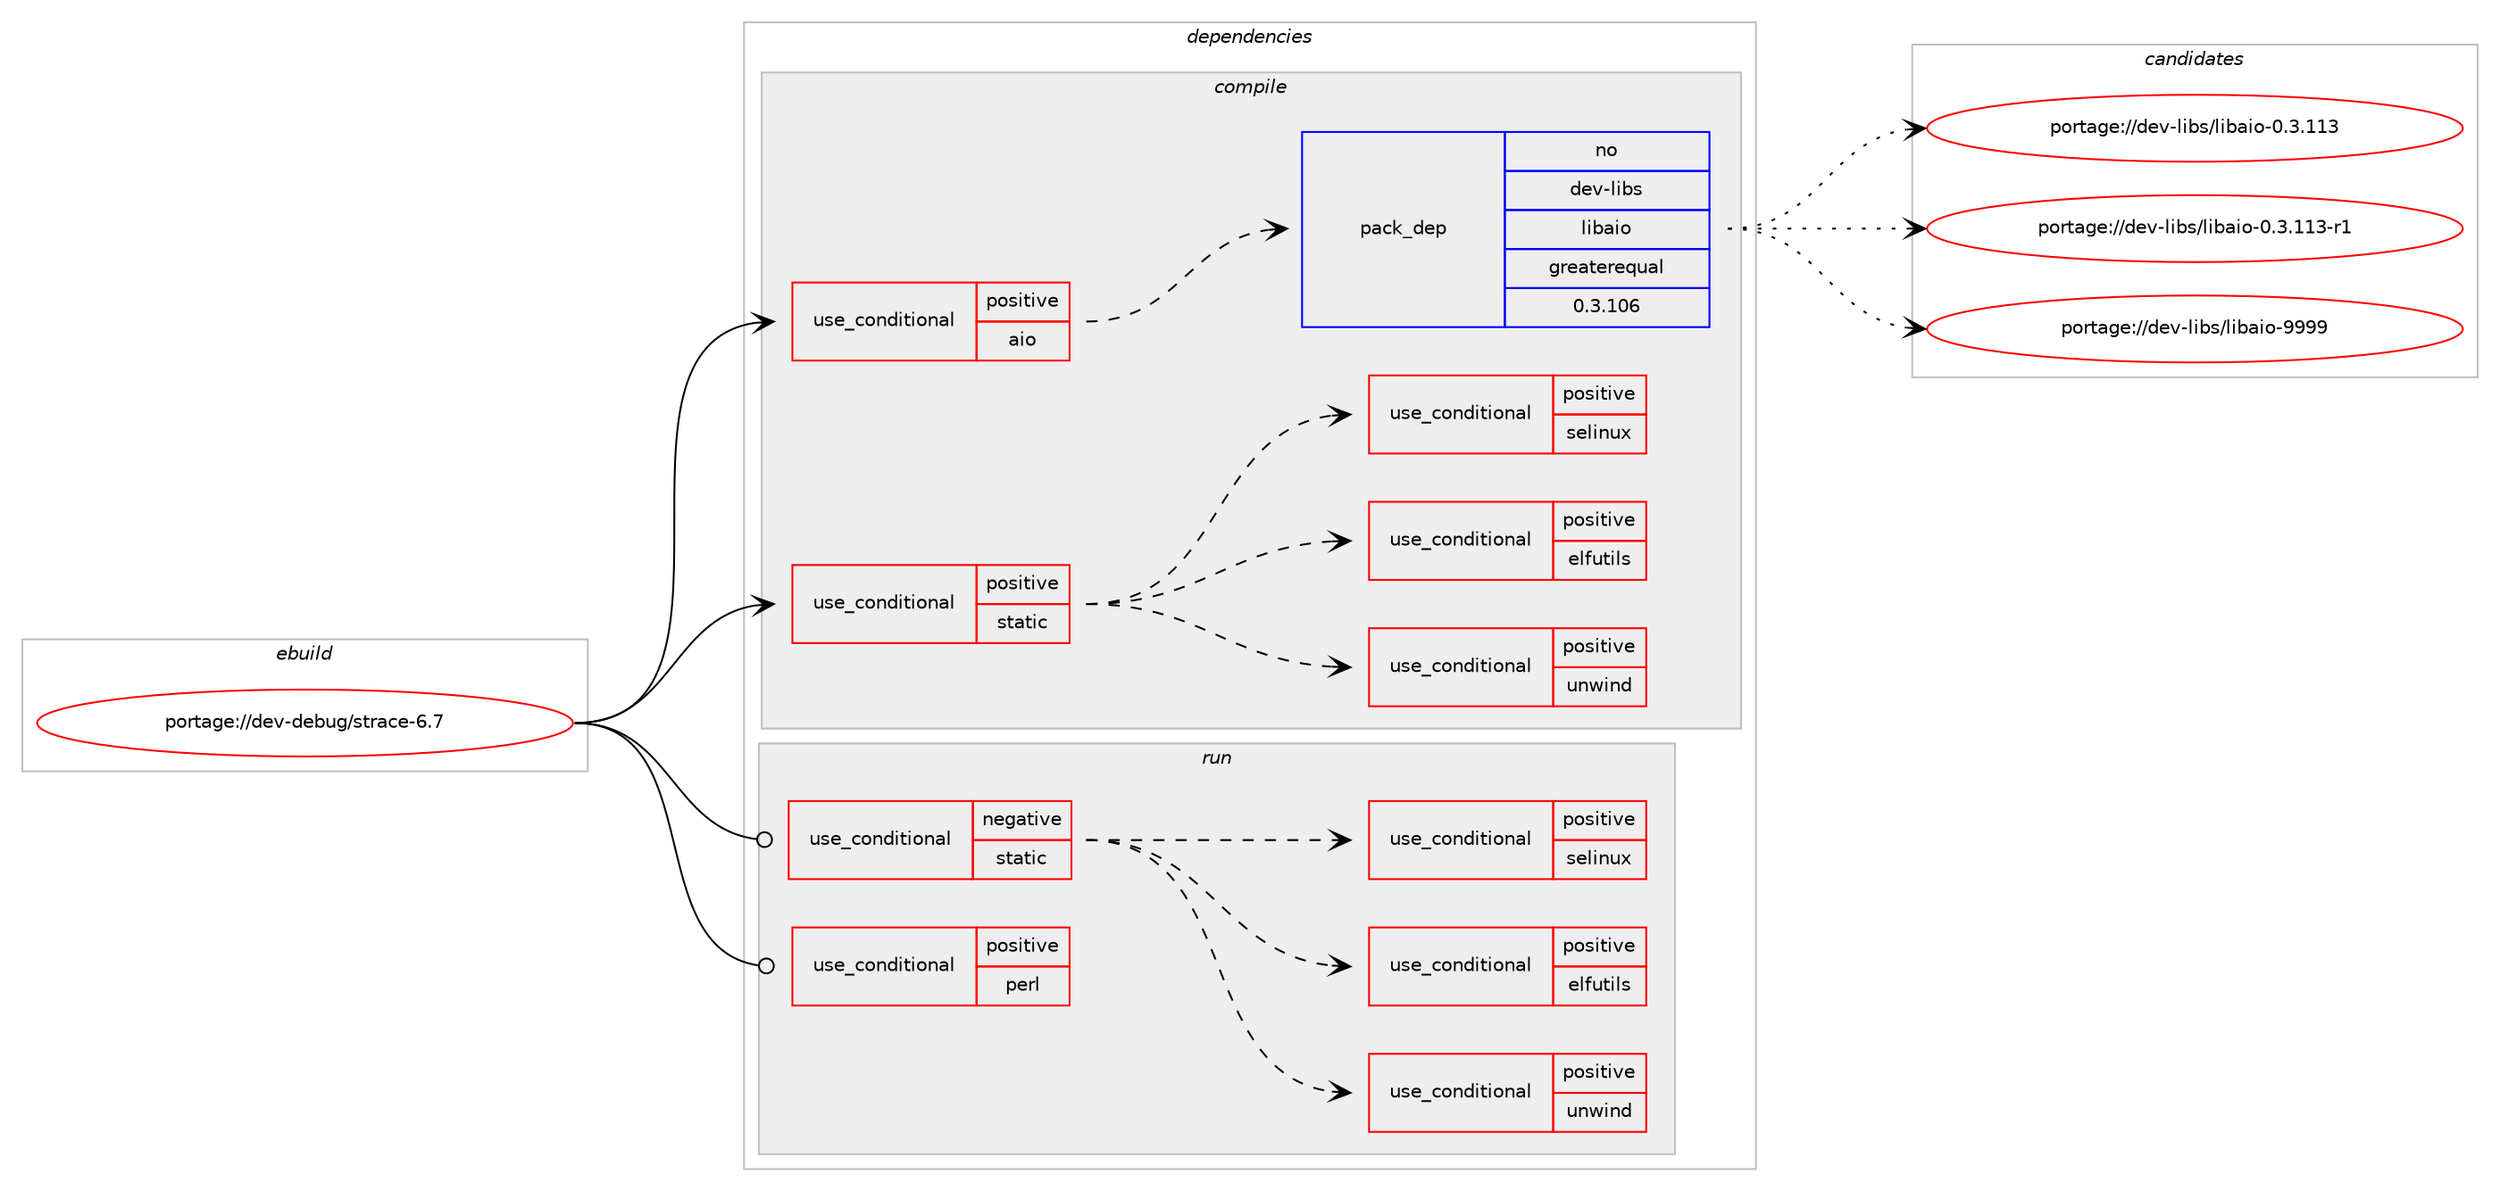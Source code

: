 digraph prolog {

# *************
# Graph options
# *************

newrank=true;
concentrate=true;
compound=true;
graph [rankdir=LR,fontname=Helvetica,fontsize=10,ranksep=1.5];#, ranksep=2.5, nodesep=0.2];
edge  [arrowhead=vee];
node  [fontname=Helvetica,fontsize=10];

# **********
# The ebuild
# **********

subgraph cluster_leftcol {
color=gray;
rank=same;
label=<<i>ebuild</i>>;
id [label="portage://dev-debug/strace-6.7", color=red, width=4, href="../dev-debug/strace-6.7.svg"];
}

# ****************
# The dependencies
# ****************

subgraph cluster_midcol {
color=gray;
label=<<i>dependencies</i>>;
subgraph cluster_compile {
fillcolor="#eeeeee";
style=filled;
label=<<i>compile</i>>;
subgraph cond18687 {
dependency32929 [label=<<TABLE BORDER="0" CELLBORDER="1" CELLSPACING="0" CELLPADDING="4"><TR><TD ROWSPAN="3" CELLPADDING="10">use_conditional</TD></TR><TR><TD>positive</TD></TR><TR><TD>aio</TD></TR></TABLE>>, shape=none, color=red];
subgraph pack13320 {
dependency32930 [label=<<TABLE BORDER="0" CELLBORDER="1" CELLSPACING="0" CELLPADDING="4" WIDTH="220"><TR><TD ROWSPAN="6" CELLPADDING="30">pack_dep</TD></TR><TR><TD WIDTH="110">no</TD></TR><TR><TD>dev-libs</TD></TR><TR><TD>libaio</TD></TR><TR><TD>greaterequal</TD></TR><TR><TD>0.3.106</TD></TR></TABLE>>, shape=none, color=blue];
}
dependency32929:e -> dependency32930:w [weight=20,style="dashed",arrowhead="vee"];
}
id:e -> dependency32929:w [weight=20,style="solid",arrowhead="vee"];
subgraph cond18688 {
dependency32931 [label=<<TABLE BORDER="0" CELLBORDER="1" CELLSPACING="0" CELLPADDING="4"><TR><TD ROWSPAN="3" CELLPADDING="10">use_conditional</TD></TR><TR><TD>positive</TD></TR><TR><TD>static</TD></TR></TABLE>>, shape=none, color=red];
subgraph cond18689 {
dependency32932 [label=<<TABLE BORDER="0" CELLBORDER="1" CELLSPACING="0" CELLPADDING="4"><TR><TD ROWSPAN="3" CELLPADDING="10">use_conditional</TD></TR><TR><TD>positive</TD></TR><TR><TD>unwind</TD></TR></TABLE>>, shape=none, color=red];
# *** BEGIN UNKNOWN DEPENDENCY TYPE (TODO) ***
# dependency32932 -> package_dependency(portage://dev-debug/strace-6.7,install,no,sys-libs,libunwind,none,[,,],[],[use(enable(static-libs),positive)])
# *** END UNKNOWN DEPENDENCY TYPE (TODO) ***

}
dependency32931:e -> dependency32932:w [weight=20,style="dashed",arrowhead="vee"];
subgraph cond18690 {
dependency32933 [label=<<TABLE BORDER="0" CELLBORDER="1" CELLSPACING="0" CELLPADDING="4"><TR><TD ROWSPAN="3" CELLPADDING="10">use_conditional</TD></TR><TR><TD>positive</TD></TR><TR><TD>elfutils</TD></TR></TABLE>>, shape=none, color=red];
# *** BEGIN UNKNOWN DEPENDENCY TYPE (TODO) ***
# dependency32933 -> package_dependency(portage://dev-debug/strace-6.7,install,no,dev-libs,elfutils,none,[,,],[],[use(enable(static-libs),positive)])
# *** END UNKNOWN DEPENDENCY TYPE (TODO) ***

}
dependency32931:e -> dependency32933:w [weight=20,style="dashed",arrowhead="vee"];
subgraph cond18691 {
dependency32934 [label=<<TABLE BORDER="0" CELLBORDER="1" CELLSPACING="0" CELLPADDING="4"><TR><TD ROWSPAN="3" CELLPADDING="10">use_conditional</TD></TR><TR><TD>positive</TD></TR><TR><TD>selinux</TD></TR></TABLE>>, shape=none, color=red];
# *** BEGIN UNKNOWN DEPENDENCY TYPE (TODO) ***
# dependency32934 -> package_dependency(portage://dev-debug/strace-6.7,install,no,sys-libs,libselinux,none,[,,],[],[use(enable(static-libs),positive)])
# *** END UNKNOWN DEPENDENCY TYPE (TODO) ***

}
dependency32931:e -> dependency32934:w [weight=20,style="dashed",arrowhead="vee"];
}
id:e -> dependency32931:w [weight=20,style="solid",arrowhead="vee"];
# *** BEGIN UNKNOWN DEPENDENCY TYPE (TODO) ***
# id -> package_dependency(portage://dev-debug/strace-6.7,install,no,sys-kernel,linux-headers,none,[,,],[],[])
# *** END UNKNOWN DEPENDENCY TYPE (TODO) ***

}
subgraph cluster_compileandrun {
fillcolor="#eeeeee";
style=filled;
label=<<i>compile and run</i>>;
}
subgraph cluster_run {
fillcolor="#eeeeee";
style=filled;
label=<<i>run</i>>;
subgraph cond18692 {
dependency32935 [label=<<TABLE BORDER="0" CELLBORDER="1" CELLSPACING="0" CELLPADDING="4"><TR><TD ROWSPAN="3" CELLPADDING="10">use_conditional</TD></TR><TR><TD>negative</TD></TR><TR><TD>static</TD></TR></TABLE>>, shape=none, color=red];
subgraph cond18693 {
dependency32936 [label=<<TABLE BORDER="0" CELLBORDER="1" CELLSPACING="0" CELLPADDING="4"><TR><TD ROWSPAN="3" CELLPADDING="10">use_conditional</TD></TR><TR><TD>positive</TD></TR><TR><TD>unwind</TD></TR></TABLE>>, shape=none, color=red];
# *** BEGIN UNKNOWN DEPENDENCY TYPE (TODO) ***
# dependency32936 -> package_dependency(portage://dev-debug/strace-6.7,run,no,sys-libs,libunwind,none,[,,],[],[])
# *** END UNKNOWN DEPENDENCY TYPE (TODO) ***

}
dependency32935:e -> dependency32936:w [weight=20,style="dashed",arrowhead="vee"];
subgraph cond18694 {
dependency32937 [label=<<TABLE BORDER="0" CELLBORDER="1" CELLSPACING="0" CELLPADDING="4"><TR><TD ROWSPAN="3" CELLPADDING="10">use_conditional</TD></TR><TR><TD>positive</TD></TR><TR><TD>elfutils</TD></TR></TABLE>>, shape=none, color=red];
# *** BEGIN UNKNOWN DEPENDENCY TYPE (TODO) ***
# dependency32937 -> package_dependency(portage://dev-debug/strace-6.7,run,no,dev-libs,elfutils,none,[,,],[],[])
# *** END UNKNOWN DEPENDENCY TYPE (TODO) ***

}
dependency32935:e -> dependency32937:w [weight=20,style="dashed",arrowhead="vee"];
subgraph cond18695 {
dependency32938 [label=<<TABLE BORDER="0" CELLBORDER="1" CELLSPACING="0" CELLPADDING="4"><TR><TD ROWSPAN="3" CELLPADDING="10">use_conditional</TD></TR><TR><TD>positive</TD></TR><TR><TD>selinux</TD></TR></TABLE>>, shape=none, color=red];
# *** BEGIN UNKNOWN DEPENDENCY TYPE (TODO) ***
# dependency32938 -> package_dependency(portage://dev-debug/strace-6.7,run,no,sys-libs,libselinux,none,[,,],[],[])
# *** END UNKNOWN DEPENDENCY TYPE (TODO) ***

}
dependency32935:e -> dependency32938:w [weight=20,style="dashed",arrowhead="vee"];
}
id:e -> dependency32935:w [weight=20,style="solid",arrowhead="odot"];
subgraph cond18696 {
dependency32939 [label=<<TABLE BORDER="0" CELLBORDER="1" CELLSPACING="0" CELLPADDING="4"><TR><TD ROWSPAN="3" CELLPADDING="10">use_conditional</TD></TR><TR><TD>positive</TD></TR><TR><TD>perl</TD></TR></TABLE>>, shape=none, color=red];
# *** BEGIN UNKNOWN DEPENDENCY TYPE (TODO) ***
# dependency32939 -> package_dependency(portage://dev-debug/strace-6.7,run,no,dev-lang,perl,none,[,,],[],[])
# *** END UNKNOWN DEPENDENCY TYPE (TODO) ***

}
id:e -> dependency32939:w [weight=20,style="solid",arrowhead="odot"];
}
}

# **************
# The candidates
# **************

subgraph cluster_choices {
rank=same;
color=gray;
label=<<i>candidates</i>>;

subgraph choice13320 {
color=black;
nodesep=1;
choice10010111845108105981154710810598971051114548465146494951 [label="portage://dev-libs/libaio-0.3.113", color=red, width=4,href="../dev-libs/libaio-0.3.113.svg"];
choice100101118451081059811547108105989710511145484651464949514511449 [label="portage://dev-libs/libaio-0.3.113-r1", color=red, width=4,href="../dev-libs/libaio-0.3.113-r1.svg"];
choice10010111845108105981154710810598971051114557575757 [label="portage://dev-libs/libaio-9999", color=red, width=4,href="../dev-libs/libaio-9999.svg"];
dependency32930:e -> choice10010111845108105981154710810598971051114548465146494951:w [style=dotted,weight="100"];
dependency32930:e -> choice100101118451081059811547108105989710511145484651464949514511449:w [style=dotted,weight="100"];
dependency32930:e -> choice10010111845108105981154710810598971051114557575757:w [style=dotted,weight="100"];
}
}

}
